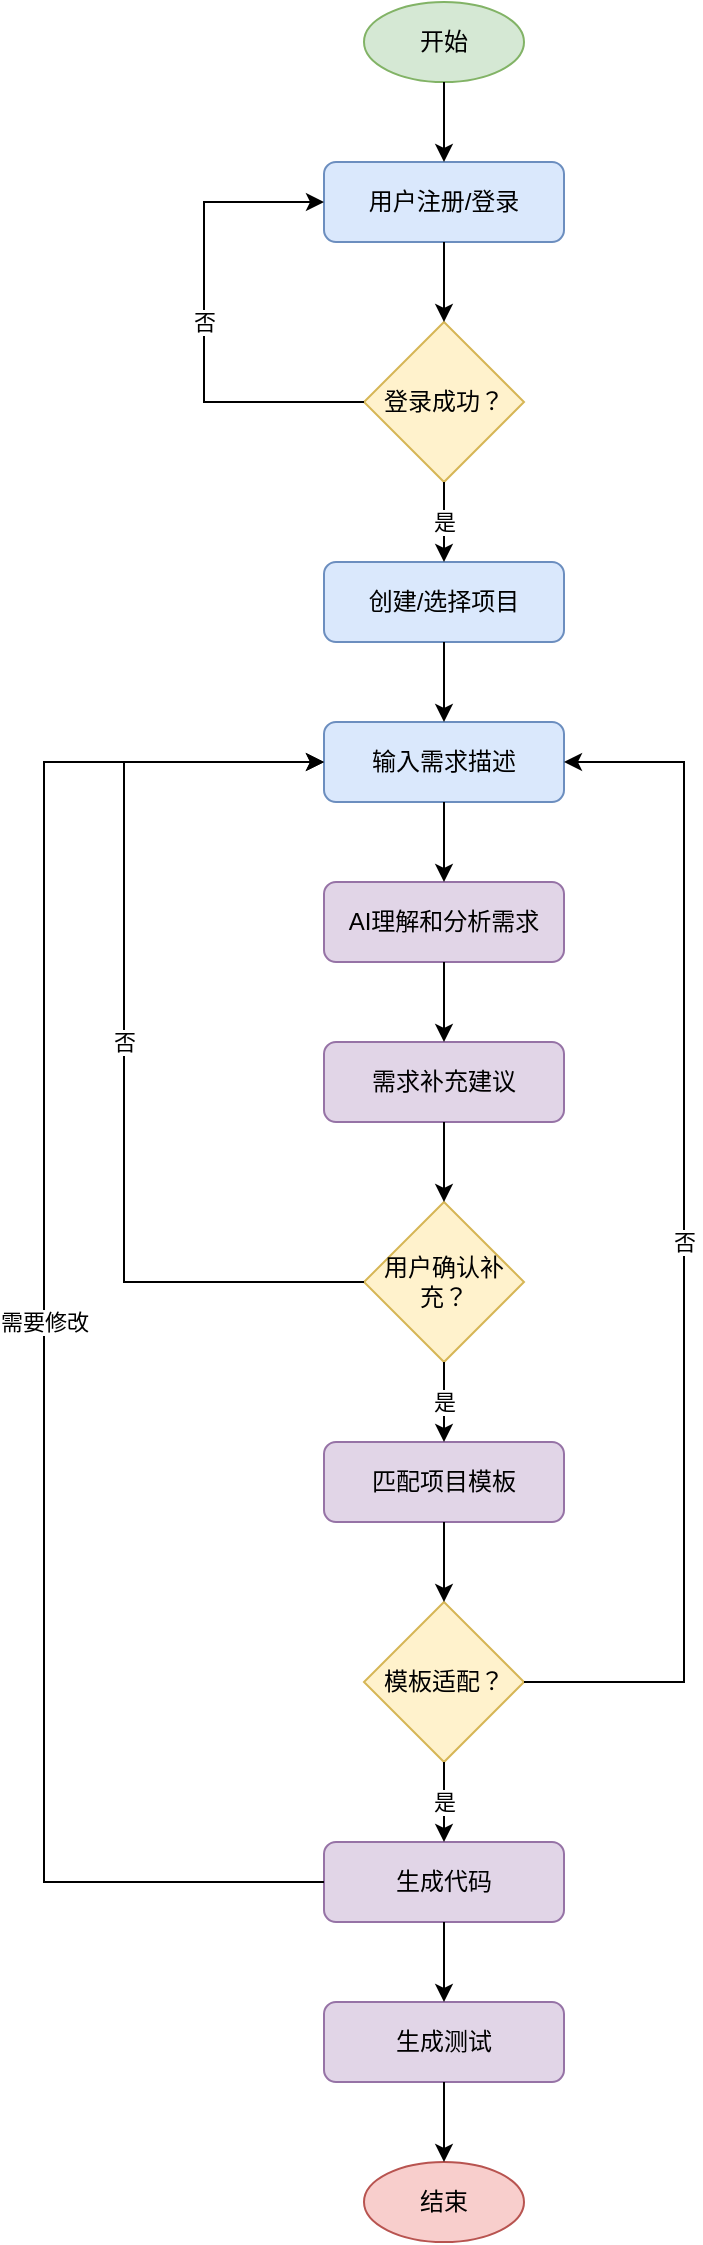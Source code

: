 <?xml version="1.0" encoding="UTF-8"?>
<mxfile version="21.6.6" type="device">
  <diagram id="flow-diagram" name="流程图">
    <mxGraphModel dx="1422" dy="762" grid="1" gridSize="10" guides="1" tooltips="1" connect="1" arrows="1" fold="1" page="1" pageScale="1" pageWidth="827" pageHeight="1169" math="0" shadow="0">
      <root>
        <mxCell id="0"/>
        <mxCell id="1" parent="0"/>
        
        <!-- 开始节点 -->
        <mxCell id="2" value="开始" style="ellipse;whiteSpace=wrap;html=1;fillColor=#d5e8d4;strokeColor=#82b366;" vertex="1" parent="1">
          <mxGeometry x="360" y="40" width="80" height="40" as="geometry"/>
        </mxCell>
        
        <!-- 注册/登录 -->
        <mxCell id="3" value="用户注册/登录" style="rounded=1;whiteSpace=wrap;html=1;fillColor=#dae8fc;strokeColor=#6c8ebf;" vertex="1" parent="1">
          <mxGeometry x="340" y="120" width="120" height="40" as="geometry"/>
        </mxCell>
        
        <!-- 判断是否登录成功 -->
        <mxCell id="4" value="登录成功？" style="rhombus;whiteSpace=wrap;html=1;fillColor=#fff2cc;strokeColor=#d6b656;" vertex="1" parent="1">
          <mxGeometry x="360" y="200" width="80" height="80" as="geometry"/>
        </mxCell>
        
        <!-- 创建/选择项目 -->
        <mxCell id="5" value="创建/选择项目" style="rounded=1;whiteSpace=wrap;html=1;fillColor=#dae8fc;strokeColor=#6c8ebf;" vertex="1" parent="1">
          <mxGeometry x="340" y="320" width="120" height="40" as="geometry"/>
        </mxCell>
        
        <!-- 输入需求 -->
        <mxCell id="6" value="输入需求描述" style="rounded=1;whiteSpace=wrap;html=1;fillColor=#dae8fc;strokeColor=#6c8ebf;" vertex="1" parent="1">
          <mxGeometry x="340" y="400" width="120" height="40" as="geometry"/>
        </mxCell>
        
        <!-- AI需求分析细化流程 -->
        <mxCell id="7" value="AI理解和分析需求" style="rounded=1;whiteSpace=wrap;html=1;fillColor=#e1d5e7;strokeColor=#9673a6;" vertex="1" parent="1">
          <mxGeometry x="340" y="480" width="120" height="40" as="geometry"/>
        </mxCell>
        
        <mxCell id="21" value="需求补充建议" style="rounded=1;whiteSpace=wrap;html=1;fillColor=#e1d5e7;strokeColor=#9673a6;" vertex="1" parent="1">
          <mxGeometry x="340" y="560" width="120" height="40" as="geometry"/>
        </mxCell>
        
        <mxCell id="22" value="用户确认补充？" style="rhombus;whiteSpace=wrap;html=1;fillColor=#fff2cc;strokeColor=#d6b656;" vertex="1" parent="1">
          <mxGeometry x="360" y="640" width="80" height="80" as="geometry"/>
        </mxCell>
        
        <mxCell id="23" value="匹配项目模板" style="rounded=1;whiteSpace=wrap;html=1;fillColor=#e1d5e7;strokeColor=#9673a6;" vertex="1" parent="1">
          <mxGeometry x="340" y="760" width="120" height="40" as="geometry"/>
        </mxCell>
        
        <mxCell id="24" value="模板适配？" style="rhombus;whiteSpace=wrap;html=1;fillColor=#fff2cc;strokeColor=#d6b656;" vertex="1" parent="1">
          <mxGeometry x="360" y="840" width="80" height="80" as="geometry"/>
        </mxCell>
        
        <!-- 生成代码 -->
        <mxCell id="8" value="生成代码" style="rounded=1;whiteSpace=wrap;html=1;fillColor=#e1d5e7;strokeColor=#9673a6;" vertex="1" parent="1">
          <mxGeometry x="340" y="960" width="120" height="40" as="geometry"/>
        </mxCell>
        
        <!-- 生成测试 -->
        <mxCell id="9" value="生成测试" style="rounded=1;whiteSpace=wrap;html=1;fillColor=#e1d5e7;strokeColor=#9673a6;" vertex="1" parent="1">
          <mxGeometry x="340" y="1040" width="120" height="40" as="geometry"/>
        </mxCell>
        
        <!-- 结束节点 -->
        <mxCell id="10" value="结束" style="ellipse;whiteSpace=wrap;html=1;fillColor=#f8cecc;strokeColor=#b85450;" vertex="1" parent="1">
          <mxGeometry x="360" y="1120" width="80" height="40" as="geometry"/>
        </mxCell>
        
        <!-- 连接线 -->
        <mxCell id="11" value="" style="endArrow=classic;html=1;rounded=0;exitX=0.5;exitY=1;exitDx=0;exitDy=0;entryX=0.5;entryY=0;entryDx=0;entryDy=0;" edge="1" parent="1" source="2" target="3">
          <mxGeometry width="50" height="50" relative="1" as="geometry"/>
        </mxCell>
        
        <mxCell id="12" value="" style="endArrow=classic;html=1;rounded=0;exitX=0.5;exitY=1;exitDx=0;exitDy=0;entryX=0.5;entryY=0;entryDx=0;entryDy=0;" edge="1" parent="1" source="3" target="4">
          <mxGeometry width="50" height="50" relative="1" as="geometry"/>
        </mxCell>
        
        <mxCell id="13" value="是" style="endArrow=classic;html=1;rounded=0;exitX=0.5;exitY=1;exitDx=0;exitDy=0;entryX=0.5;entryY=0;entryDx=0;entryDy=0;" edge="1" parent="1" source="4" target="5">
          <mxGeometry relative="1" as="geometry"/>
        </mxCell>
        
        <mxCell id="14" value="否" style="endArrow=classic;html=1;rounded=0;exitX=0;exitY=0.5;exitDx=0;exitDy=0;entryX=0;entryY=0.5;entryDx=0;entryDy=0;edgeStyle=orthogonalEdgeStyle;" edge="1" parent="1" source="4" target="3">
          <mxGeometry relative="1" as="geometry">
            <Array as="points">
              <mxPoint x="280" y="240"/>
              <mxPoint x="280" y="140"/>
            </Array>
          </mxGeometry>
        </mxCell>
        
        <!-- 新增连接线 -->
        <mxCell id="25" value="" style="endArrow=classic;html=1;rounded=0;exitX=0.5;exitY=1;exitDx=0;exitDy=0;entryX=0.5;entryY=0;entryDx=0;entryDy=0;" edge="1" parent="1" source="5" target="6">
          <mxGeometry width="50" height="50" relative="1" as="geometry"/>
        </mxCell>
        
        <mxCell id="26" value="" style="endArrow=classic;html=1;rounded=0;exitX=0.5;exitY=1;exitDx=0;exitDy=0;entryX=0.5;entryY=0;entryDx=0;entryDy=0;" edge="1" parent="1" source="6" target="7">
          <mxGeometry width="50" height="50" relative="1" as="geometry"/>
        </mxCell>
        
        <mxCell id="27" value="" style="endArrow=classic;html=1;rounded=0;exitX=0.5;exitY=1;exitDx=0;exitDy=0;entryX=0.5;entryY=0;entryDx=0;entryDy=0;" edge="1" parent="1" source="7" target="21">
          <mxGeometry width="50" height="50" relative="1" as="geometry"/>
        </mxCell>
        
        <mxCell id="28" value="" style="endArrow=classic;html=1;rounded=0;exitX=0.5;exitY=1;exitDx=0;exitDy=0;entryX=0.5;entryY=0;entryDx=0;entryDy=0;" edge="1" parent="1" source="21" target="22">
          <mxGeometry width="50" height="50" relative="1" as="geometry"/>
        </mxCell>
        
        <mxCell id="29" value="是" style="endArrow=classic;html=1;rounded=0;exitX=0.5;exitY=1;exitDx=0;exitDy=0;entryX=0.5;entryY=0;entryDx=0;entryDy=0;" edge="1" parent="1" source="22" target="23">
          <mxGeometry relative="1" as="geometry"/>
        </mxCell>
        
        <mxCell id="30" value="否" style="endArrow=classic;html=1;rounded=0;exitX=0;exitY=0.5;exitDx=0;exitDy=0;entryX=0;entryY=0.5;entryDx=0;entryDy=0;edgeStyle=orthogonalEdgeStyle;" edge="1" parent="1" source="22" target="6">
          <mxGeometry relative="1" as="geometry">
            <Array as="points">
              <mxPoint x="240" y="680"/>
              <mxPoint x="240" y="420"/>
            </Array>
          </mxGeometry>
        </mxCell>
        
        <mxCell id="31" value="" style="endArrow=classic;html=1;rounded=0;exitX=0.5;exitY=1;exitDx=0;exitDy=0;entryX=0.5;entryY=0;entryDx=0;entryDy=0;" edge="1" parent="1" source="23" target="24">
          <mxGeometry width="50" height="50" relative="1" as="geometry"/>
        </mxCell>
        
        <mxCell id="32" value="是" style="endArrow=classic;html=1;rounded=0;exitX=0.5;exitY=1;exitDx=0;exitDy=0;entryX=0.5;entryY=0;entryDx=0;entryDy=0;" edge="1" parent="1" source="24" target="8">
          <mxGeometry relative="1" as="geometry"/>
        </mxCell>
        
        <mxCell id="33" value="否" style="endArrow=classic;html=1;rounded=0;exitX=1;exitY=0.5;exitDx=0;exitDy=0;entryX=1;entryY=0.5;entryDx=0;entryDy=0;edgeStyle=orthogonalEdgeStyle;" edge="1" parent="1" source="24" target="6">
          <mxGeometry relative="1" as="geometry">
            <Array as="points">
              <mxPoint x="520" y="880"/>
              <mxPoint x="520" y="420"/>
            </Array>
          </mxGeometry>
        </mxCell>
        
        <mxCell id="34" value="" style="endArrow=classic;html=1;rounded=0;exitX=0.5;exitY=1;exitDx=0;exitDy=0;entryX=0.5;entryY=0;entryDx=0;entryDy=0;" edge="1" parent="1" source="8" target="9">
          <mxGeometry width="50" height="50" relative="1" as="geometry"/>
        </mxCell>
        
        <mxCell id="35" value="" style="endArrow=classic;html=1;rounded=0;exitX=0.5;exitY=1;exitDx=0;exitDy=0;entryX=0.5;entryY=0;entryDx=0;entryDy=0;" edge="1" parent="1" source="9" target="10">
          <mxGeometry width="50" height="50" relative="1" as="geometry"/>
        </mxCell>
        
        <!-- 需要修改的返回流程 -->
        <mxCell id="36" value="需要修改" style="endArrow=classic;html=1;rounded=0;exitX=0;exitY=0.5;exitDx=0;exitDy=0;entryX=0;entryY=0.5;entryDx=0;entryDy=0;edgeStyle=orthogonalEdgeStyle;" edge="1" parent="1" source="8" target="6">
          <mxGeometry relative="1" as="geometry">
            <Array as="points">
              <mxPoint x="200" y="980"/>
              <mxPoint x="200" y="420"/>
            </Array>
          </mxGeometry>
        </mxCell>
      </root>
    </mxGraphModel>
  </diagram>
</mxfile>
